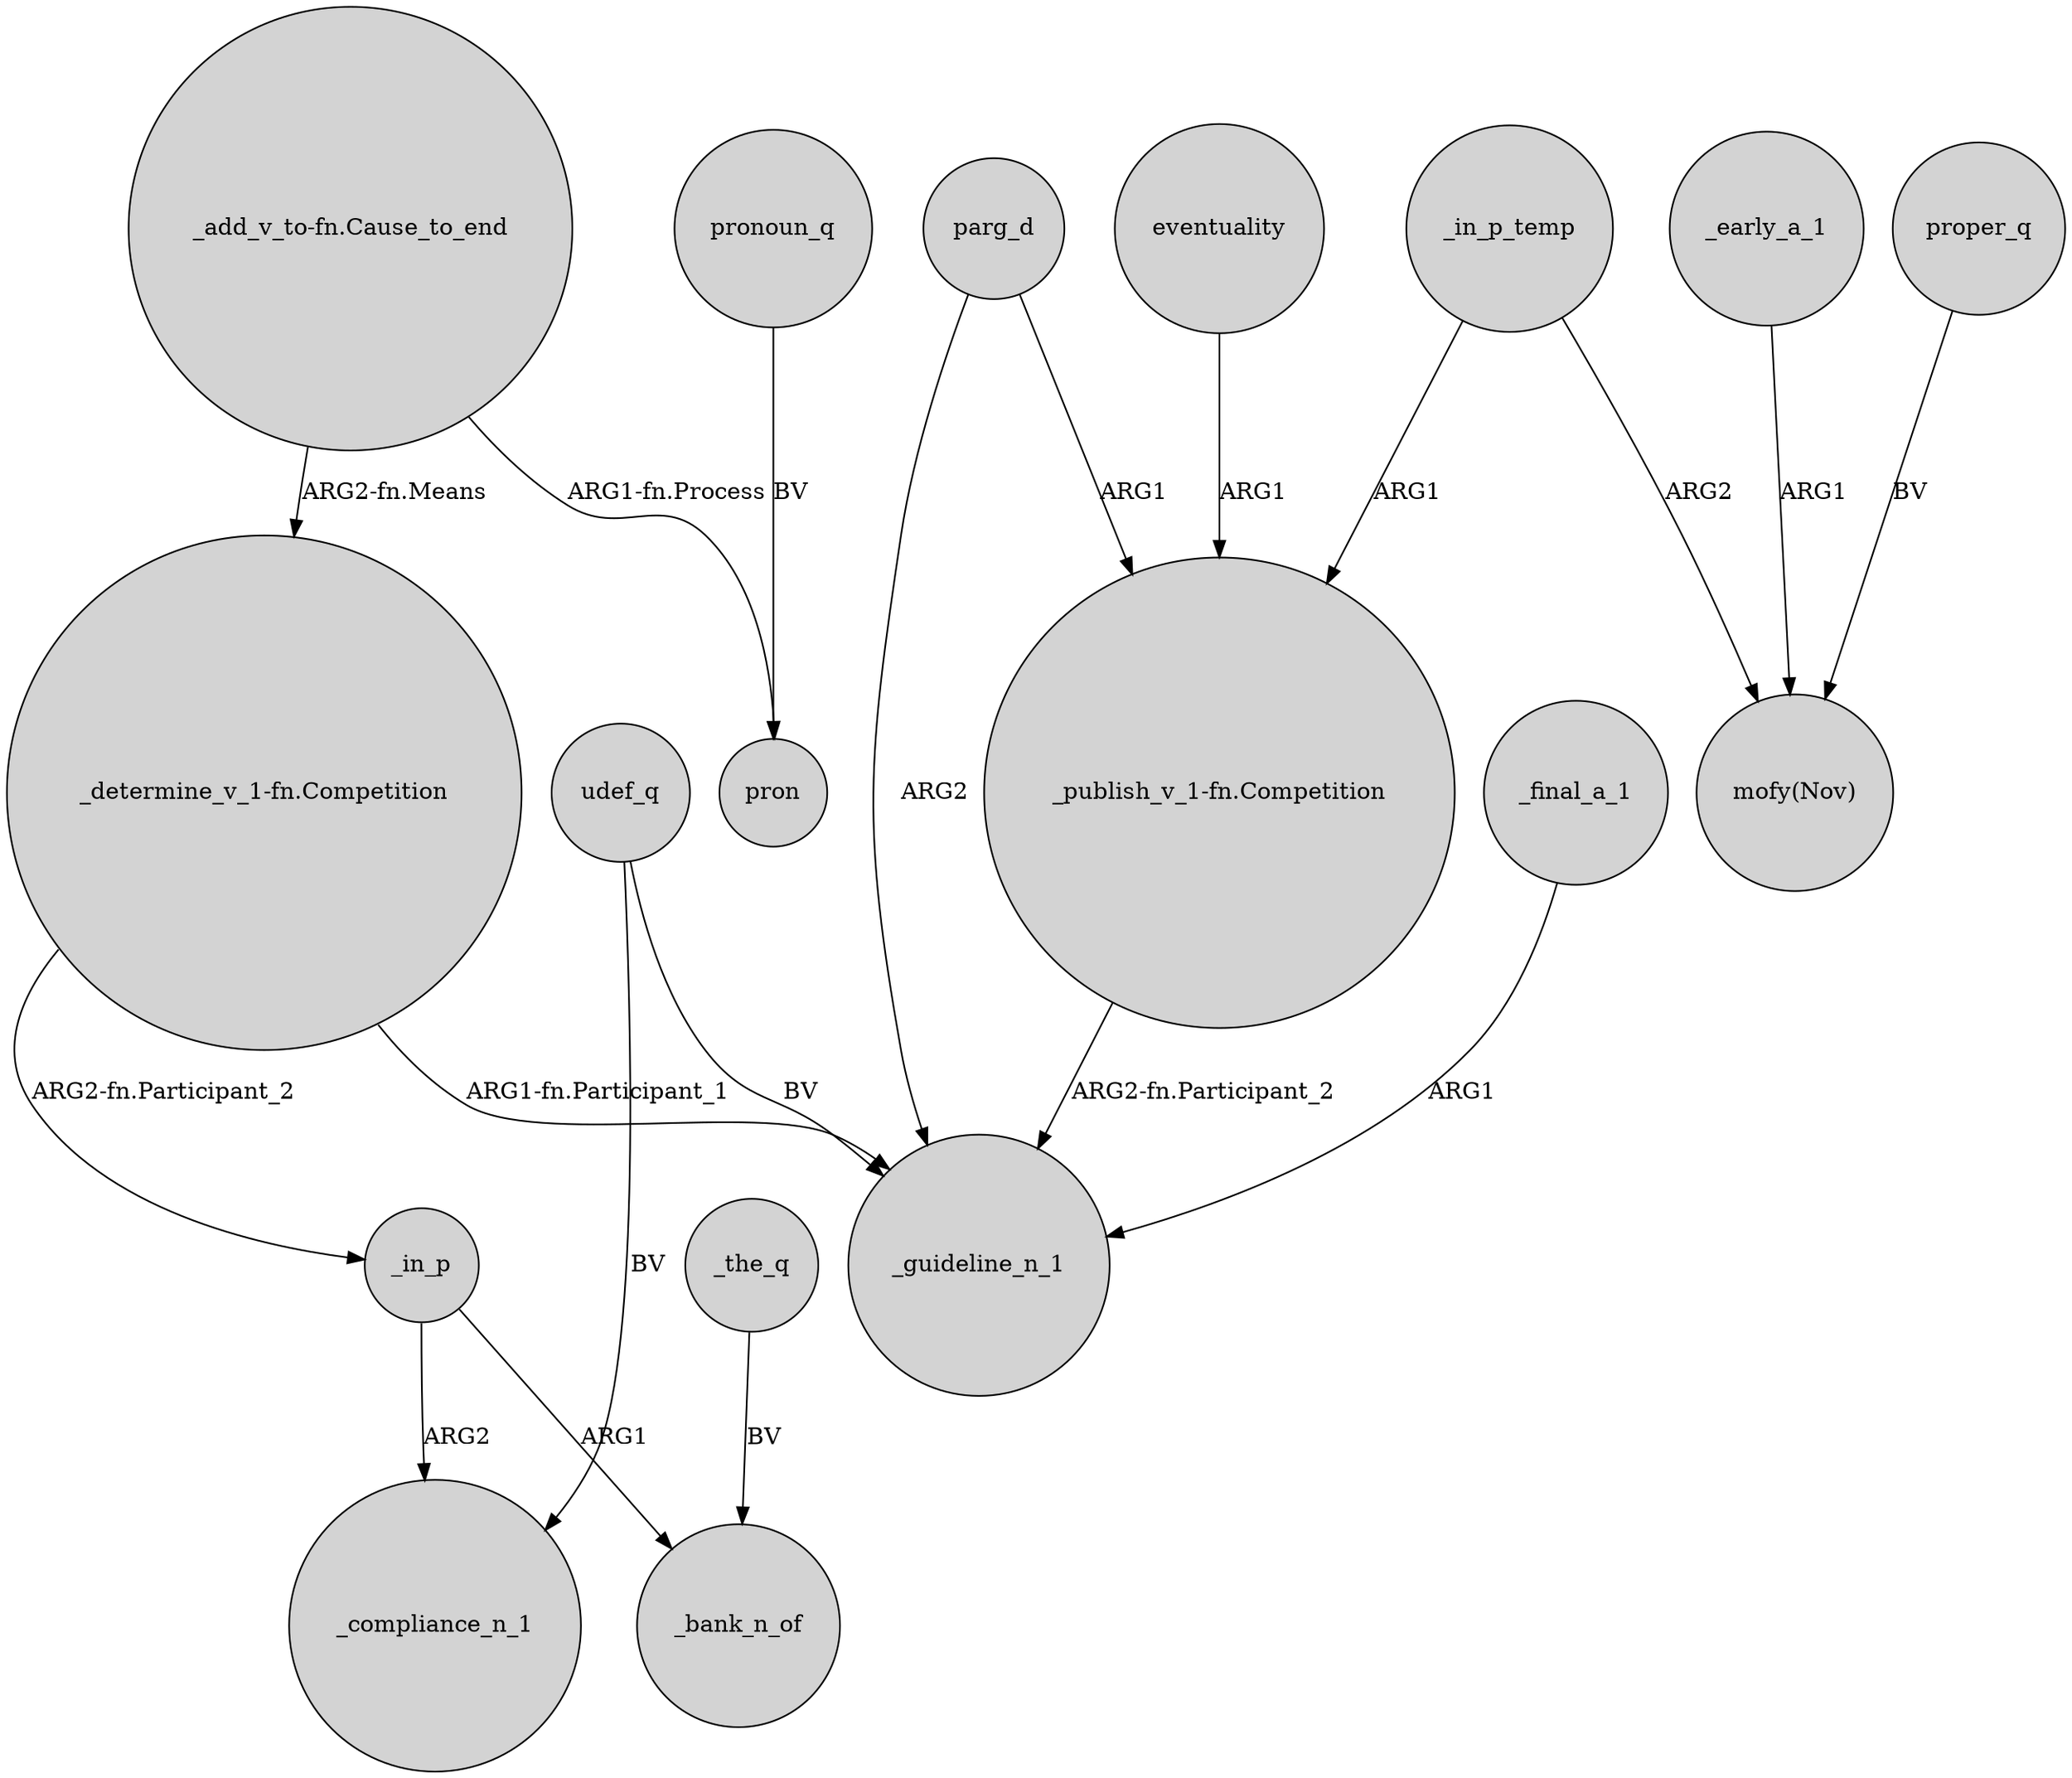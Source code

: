 digraph {
	node [shape=circle style=filled]
	_final_a_1 -> _guideline_n_1 [label=ARG1]
	udef_q -> _guideline_n_1 [label=BV]
	_the_q -> _bank_n_of [label=BV]
	"_add_v_to-fn.Cause_to_end" -> "_determine_v_1-fn.Competition" [label="ARG2-fn.Means"]
	_early_a_1 -> "mofy(Nov)" [label=ARG1]
	proper_q -> "mofy(Nov)" [label=BV]
	parg_d -> "_publish_v_1-fn.Competition" [label=ARG1]
	pronoun_q -> pron [label=BV]
	_in_p -> _bank_n_of [label=ARG1]
	_in_p -> _compliance_n_1 [label=ARG2]
	"_determine_v_1-fn.Competition" -> _guideline_n_1 [label="ARG1-fn.Participant_1"]
	udef_q -> _compliance_n_1 [label=BV]
	eventuality -> "_publish_v_1-fn.Competition" [label=ARG1]
	_in_p_temp -> "_publish_v_1-fn.Competition" [label=ARG1]
	_in_p_temp -> "mofy(Nov)" [label=ARG2]
	"_publish_v_1-fn.Competition" -> _guideline_n_1 [label="ARG2-fn.Participant_2"]
	"_determine_v_1-fn.Competition" -> _in_p [label="ARG2-fn.Participant_2"]
	"_add_v_to-fn.Cause_to_end" -> pron [label="ARG1-fn.Process"]
	parg_d -> _guideline_n_1 [label=ARG2]
}
